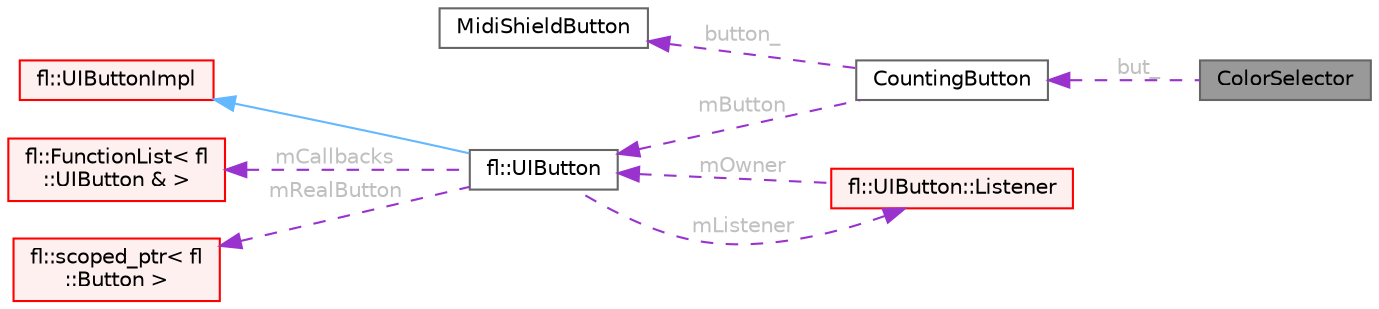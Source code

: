 digraph "ColorSelector"
{
 // INTERACTIVE_SVG=YES
 // LATEX_PDF_SIZE
  bgcolor="transparent";
  edge [fontname=Helvetica,fontsize=10,labelfontname=Helvetica,labelfontsize=10];
  node [fontname=Helvetica,fontsize=10,shape=box,height=0.2,width=0.4];
  rankdir="LR";
  Node1 [id="Node000001",label="ColorSelector",height=0.2,width=0.4,color="gray40", fillcolor="grey60", style="filled", fontcolor="black",tooltip=" "];
  Node2 -> Node1 [id="edge1_Node000001_Node000002",dir="back",color="darkorchid3",style="dashed",tooltip=" ",label=" but_",fontcolor="grey" ];
  Node2 [id="Node000002",label="CountingButton",height=0.2,width=0.4,color="gray40", fillcolor="white", style="filled",URL="$d6/d58/class_counting_button.html",tooltip=" "];
  Node3 -> Node2 [id="edge2_Node000002_Node000003",dir="back",color="darkorchid3",style="dashed",tooltip=" ",label=" button_",fontcolor="grey" ];
  Node3 [id="Node000003",label="MidiShieldButton",height=0.2,width=0.4,color="gray40", fillcolor="white", style="filled",URL="$d0/ddf/class_midi_shield_button.html",tooltip=" "];
  Node4 -> Node2 [id="edge3_Node000002_Node000004",dir="back",color="darkorchid3",style="dashed",tooltip=" ",label=" mButton",fontcolor="grey" ];
  Node4 [id="Node000004",label="fl::UIButton",height=0.2,width=0.4,color="gray40", fillcolor="white", style="filled",URL="$d3/d1d/classfl_1_1_u_i_button.html",tooltip=" "];
  Node5 -> Node4 [id="edge4_Node000004_Node000005",dir="back",color="steelblue1",style="solid",tooltip=" "];
  Node5 [id="Node000005",label="fl::UIButtonImpl",height=0.2,width=0.4,color="red", fillcolor="#FFF0F0", style="filled",URL="$d6/d8d/classfl_1_1_u_i_button_impl.html",tooltip=" "];
  Node9 -> Node4 [id="edge5_Node000004_Node000009",dir="back",color="darkorchid3",style="dashed",tooltip=" ",label=" mCallbacks",fontcolor="grey" ];
  Node9 [id="Node000009",label="fl::FunctionList\< fl\l::UIButton & \>",height=0.2,width=0.4,color="red", fillcolor="#FFF0F0", style="filled",URL="$d1/d5d/classfl_1_1_function_list.html",tooltip=" "];
  Node17 -> Node4 [id="edge6_Node000004_Node000017",dir="back",color="darkorchid3",style="dashed",tooltip=" ",label=" mListener",fontcolor="grey" ];
  Node17 [id="Node000017",label="fl::UIButton::Listener",height=0.2,width=0.4,color="red", fillcolor="#FFF0F0", style="filled",URL="$d2/d68/structfl_1_1_u_i_button_1_1_listener.html",tooltip=" "];
  Node4 -> Node17 [id="edge7_Node000017_Node000004",dir="back",color="darkorchid3",style="dashed",tooltip=" ",label=" mOwner",fontcolor="grey" ];
  Node19 -> Node4 [id="edge8_Node000004_Node000019",dir="back",color="darkorchid3",style="dashed",tooltip=" ",label=" mRealButton",fontcolor="grey" ];
  Node19 [id="Node000019",label="fl::scoped_ptr\< fl\l::Button \>",height=0.2,width=0.4,color="red", fillcolor="#FFF0F0", style="filled",URL="$df/d0b/classfl_1_1scoped__ptr.html",tooltip=" "];
}
